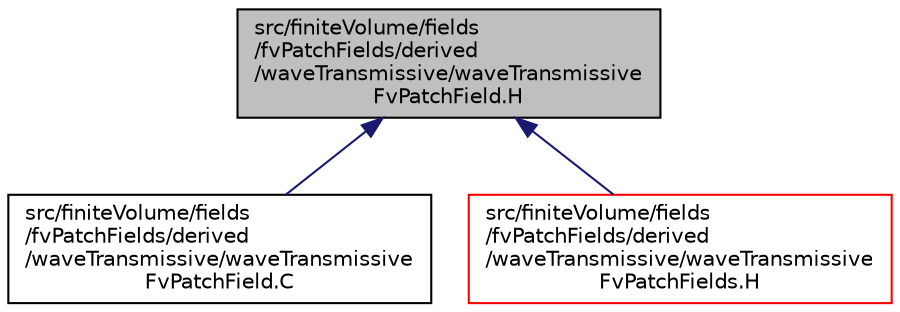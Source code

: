 digraph "src/finiteVolume/fields/fvPatchFields/derived/waveTransmissive/waveTransmissiveFvPatchField.H"
{
  bgcolor="transparent";
  edge [fontname="Helvetica",fontsize="10",labelfontname="Helvetica",labelfontsize="10"];
  node [fontname="Helvetica",fontsize="10",shape=record];
  Node1 [label="src/finiteVolume/fields\l/fvPatchFields/derived\l/waveTransmissive/waveTransmissive\lFvPatchField.H",height=0.2,width=0.4,color="black", fillcolor="grey75", style="filled", fontcolor="black"];
  Node1 -> Node2 [dir="back",color="midnightblue",fontsize="10",style="solid",fontname="Helvetica"];
  Node2 [label="src/finiteVolume/fields\l/fvPatchFields/derived\l/waveTransmissive/waveTransmissive\lFvPatchField.C",height=0.2,width=0.4,color="black",URL="$a05660.html"];
  Node1 -> Node3 [dir="back",color="midnightblue",fontsize="10",style="solid",fontname="Helvetica"];
  Node3 [label="src/finiteVolume/fields\l/fvPatchFields/derived\l/waveTransmissive/waveTransmissive\lFvPatchFields.H",height=0.2,width=0.4,color="red",URL="$a05663.html"];
}
